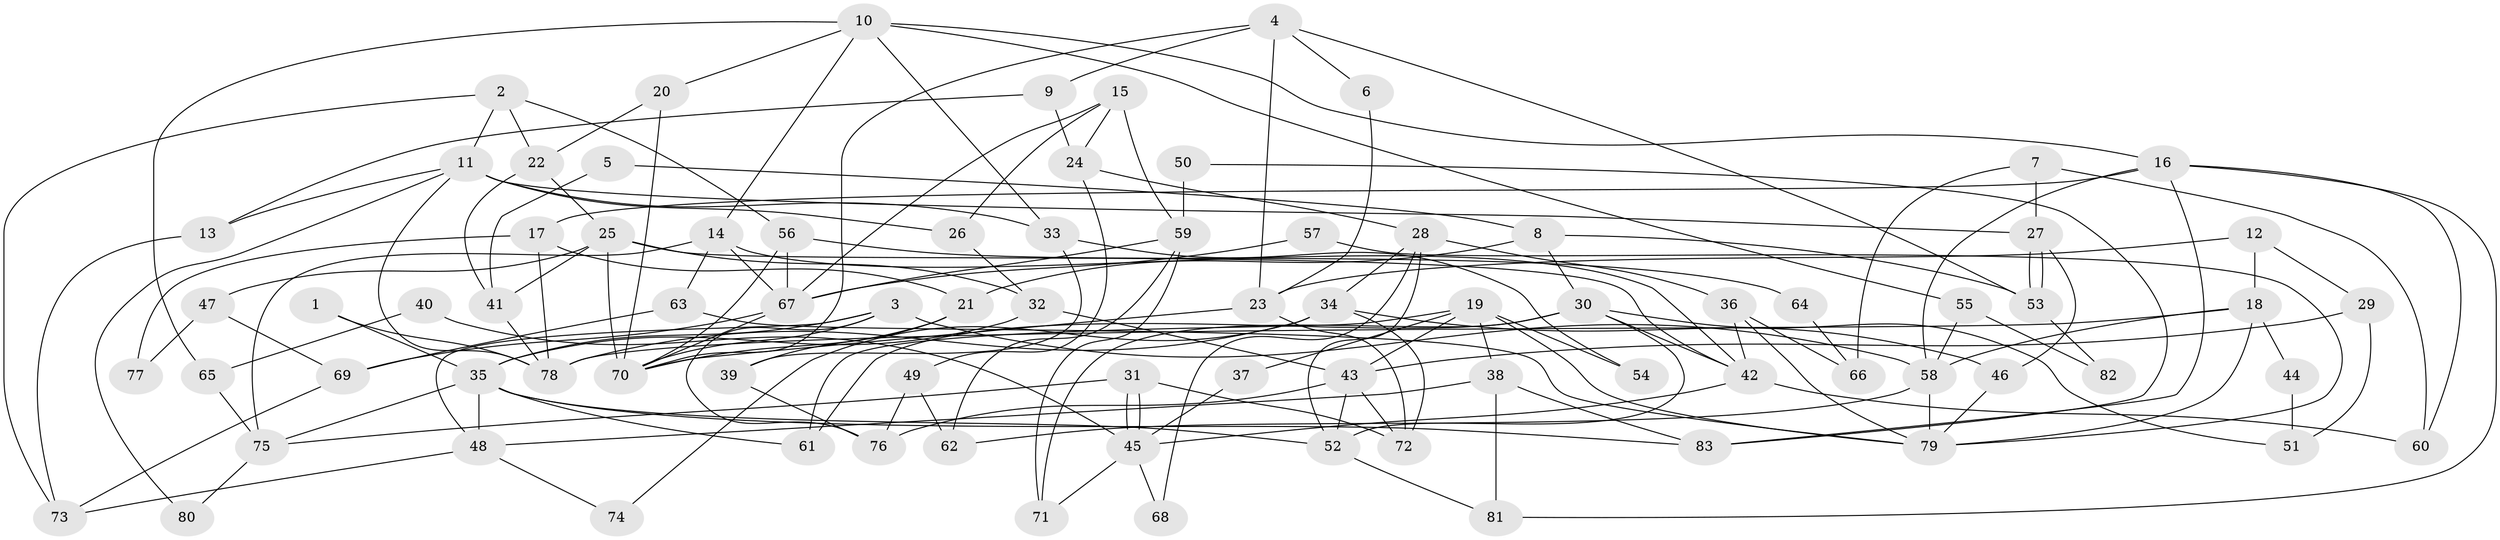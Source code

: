 // coarse degree distribution, {2: 0.18, 6: 0.2, 10: 0.04, 4: 0.14, 8: 0.04, 7: 0.1, 11: 0.02, 9: 0.02, 5: 0.2, 3: 0.06}
// Generated by graph-tools (version 1.1) at 2025/52/02/27/25 19:52:05]
// undirected, 83 vertices, 166 edges
graph export_dot {
graph [start="1"]
  node [color=gray90,style=filled];
  1;
  2;
  3;
  4;
  5;
  6;
  7;
  8;
  9;
  10;
  11;
  12;
  13;
  14;
  15;
  16;
  17;
  18;
  19;
  20;
  21;
  22;
  23;
  24;
  25;
  26;
  27;
  28;
  29;
  30;
  31;
  32;
  33;
  34;
  35;
  36;
  37;
  38;
  39;
  40;
  41;
  42;
  43;
  44;
  45;
  46;
  47;
  48;
  49;
  50;
  51;
  52;
  53;
  54;
  55;
  56;
  57;
  58;
  59;
  60;
  61;
  62;
  63;
  64;
  65;
  66;
  67;
  68;
  69;
  70;
  71;
  72;
  73;
  74;
  75;
  76;
  77;
  78;
  79;
  80;
  81;
  82;
  83;
  1 -- 78;
  1 -- 35;
  2 -- 22;
  2 -- 56;
  2 -- 11;
  2 -- 73;
  3 -- 58;
  3 -- 48;
  3 -- 35;
  3 -- 70;
  3 -- 76;
  4 -- 70;
  4 -- 53;
  4 -- 6;
  4 -- 9;
  4 -- 23;
  5 -- 41;
  5 -- 8;
  6 -- 23;
  7 -- 27;
  7 -- 60;
  7 -- 66;
  8 -- 21;
  8 -- 30;
  8 -- 53;
  9 -- 24;
  9 -- 13;
  10 -- 20;
  10 -- 14;
  10 -- 16;
  10 -- 33;
  10 -- 55;
  10 -- 65;
  11 -- 13;
  11 -- 26;
  11 -- 27;
  11 -- 33;
  11 -- 78;
  11 -- 80;
  12 -- 23;
  12 -- 18;
  12 -- 29;
  13 -- 73;
  14 -- 42;
  14 -- 63;
  14 -- 67;
  14 -- 75;
  15 -- 67;
  15 -- 59;
  15 -- 24;
  15 -- 26;
  16 -- 17;
  16 -- 58;
  16 -- 60;
  16 -- 81;
  16 -- 83;
  17 -- 78;
  17 -- 21;
  17 -- 77;
  18 -- 79;
  18 -- 58;
  18 -- 44;
  18 -- 78;
  19 -- 38;
  19 -- 43;
  19 -- 37;
  19 -- 54;
  19 -- 61;
  19 -- 79;
  20 -- 22;
  20 -- 70;
  21 -- 70;
  21 -- 39;
  22 -- 25;
  22 -- 41;
  23 -- 72;
  23 -- 70;
  24 -- 28;
  24 -- 49;
  25 -- 32;
  25 -- 70;
  25 -- 41;
  25 -- 42;
  25 -- 47;
  26 -- 32;
  27 -- 53;
  27 -- 53;
  27 -- 46;
  28 -- 52;
  28 -- 36;
  28 -- 34;
  28 -- 68;
  29 -- 43;
  29 -- 51;
  30 -- 61;
  30 -- 42;
  30 -- 51;
  30 -- 52;
  30 -- 71;
  31 -- 75;
  31 -- 45;
  31 -- 45;
  31 -- 72;
  32 -- 43;
  32 -- 35;
  33 -- 39;
  33 -- 54;
  34 -- 78;
  34 -- 46;
  34 -- 72;
  34 -- 74;
  35 -- 48;
  35 -- 52;
  35 -- 61;
  35 -- 75;
  35 -- 83;
  36 -- 79;
  36 -- 42;
  36 -- 66;
  37 -- 45;
  38 -- 83;
  38 -- 81;
  38 -- 48;
  39 -- 76;
  40 -- 65;
  40 -- 45;
  41 -- 78;
  42 -- 45;
  42 -- 60;
  43 -- 72;
  43 -- 52;
  43 -- 76;
  44 -- 51;
  45 -- 71;
  45 -- 68;
  46 -- 79;
  47 -- 69;
  47 -- 77;
  48 -- 73;
  48 -- 74;
  49 -- 76;
  49 -- 62;
  50 -- 59;
  50 -- 83;
  52 -- 81;
  53 -- 82;
  55 -- 58;
  55 -- 82;
  56 -- 70;
  56 -- 67;
  56 -- 64;
  57 -- 79;
  57 -- 67;
  58 -- 79;
  58 -- 62;
  59 -- 62;
  59 -- 67;
  59 -- 71;
  63 -- 79;
  63 -- 69;
  64 -- 66;
  65 -- 75;
  67 -- 70;
  67 -- 69;
  69 -- 73;
  75 -- 80;
}
